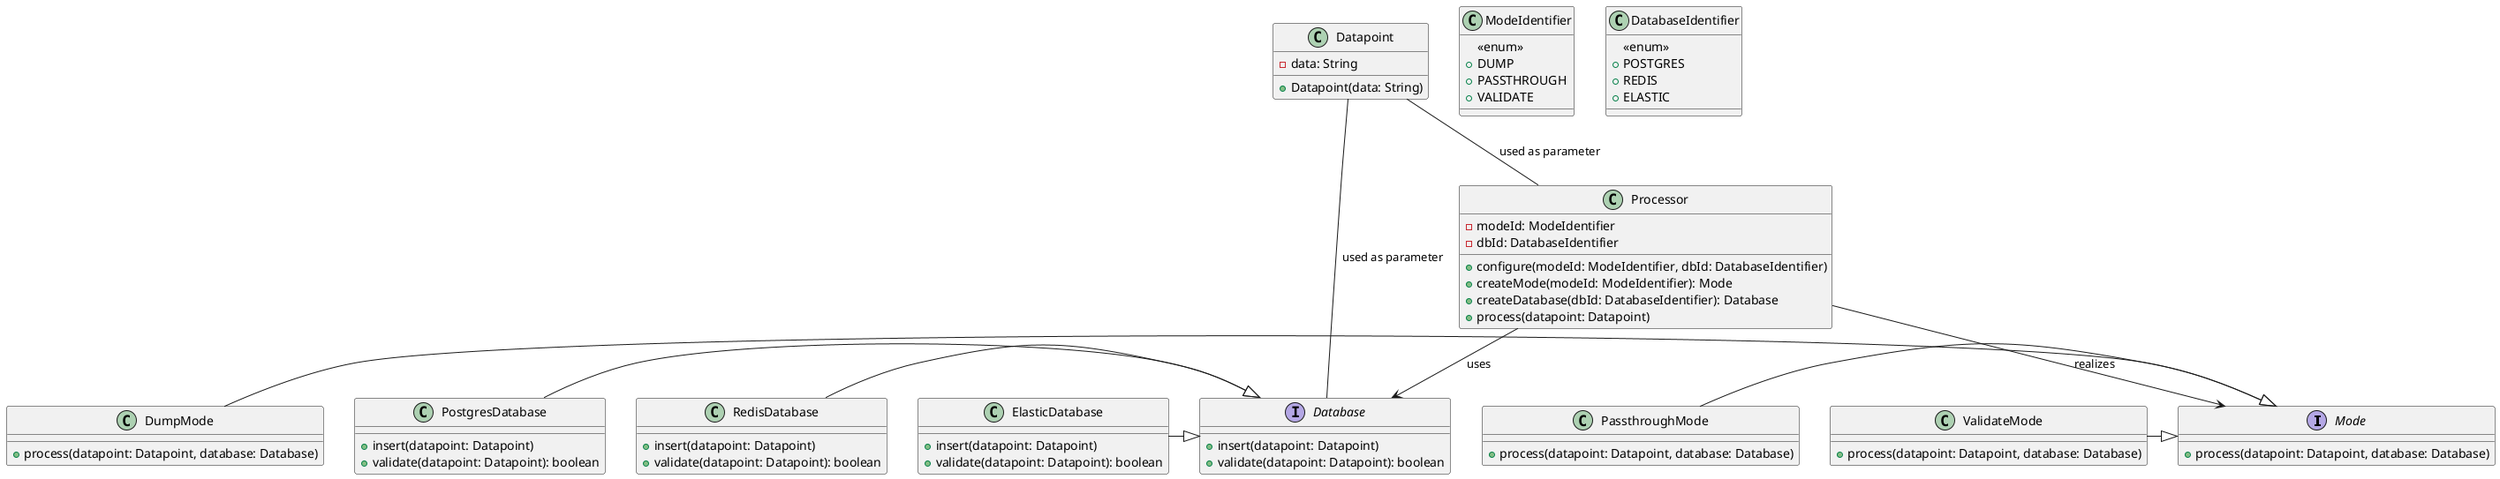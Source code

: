 @startuml diagram

interface Mode {
    +process(datapoint: Datapoint, database: Database)
}

class Processor {
    -modeId: ModeIdentifier
    -dbId: DatabaseIdentifier
    +configure(modeId: ModeIdentifier, dbId: DatabaseIdentifier)
    +createMode(modeId: ModeIdentifier): Mode
    +createDatabase(dbId: DatabaseIdentifier): Database
    +process(datapoint: Datapoint)
}

class DumpMode {
    +process(datapoint: Datapoint, database: Database)
}

class PassthroughMode {
    +process(datapoint: Datapoint, database: Database)
}

class ValidateMode {
    +process(datapoint: Datapoint, database: Database)
}

interface Database {
    +insert(datapoint: Datapoint)
    +validate(datapoint: Datapoint): boolean
}

class PostgresDatabase {
    +insert(datapoint: Datapoint)
    +validate(datapoint: Datapoint): boolean
}

class RedisDatabase {
    +insert(datapoint: Datapoint)
    +validate(datapoint: Datapoint): boolean
}

class ElasticDatabase {
    +insert(datapoint: Datapoint)
    +validate(datapoint: Datapoint): boolean
}

class Datapoint {
    -data: String
    +Datapoint(data: String)
}

class ModeIdentifier {
    <<enum>>
    +DUMP
    +PASSTHROUGH
    +VALIDATE
}

class DatabaseIdentifier {
    <<enum>>
    +POSTGRES
    +REDIS
    +ELASTIC
}

Processor --> Mode : realizes
DumpMode -|> Mode
PassthroughMode -|> Mode
ValidateMode -|> Mode
Processor --> Database : uses
PostgresDatabase -|> Database
RedisDatabase -|> Database
ElasticDatabase -|> Database
Datapoint -- Processor : used as parameter
Datapoint -- Database : used as parameter

@enduml
